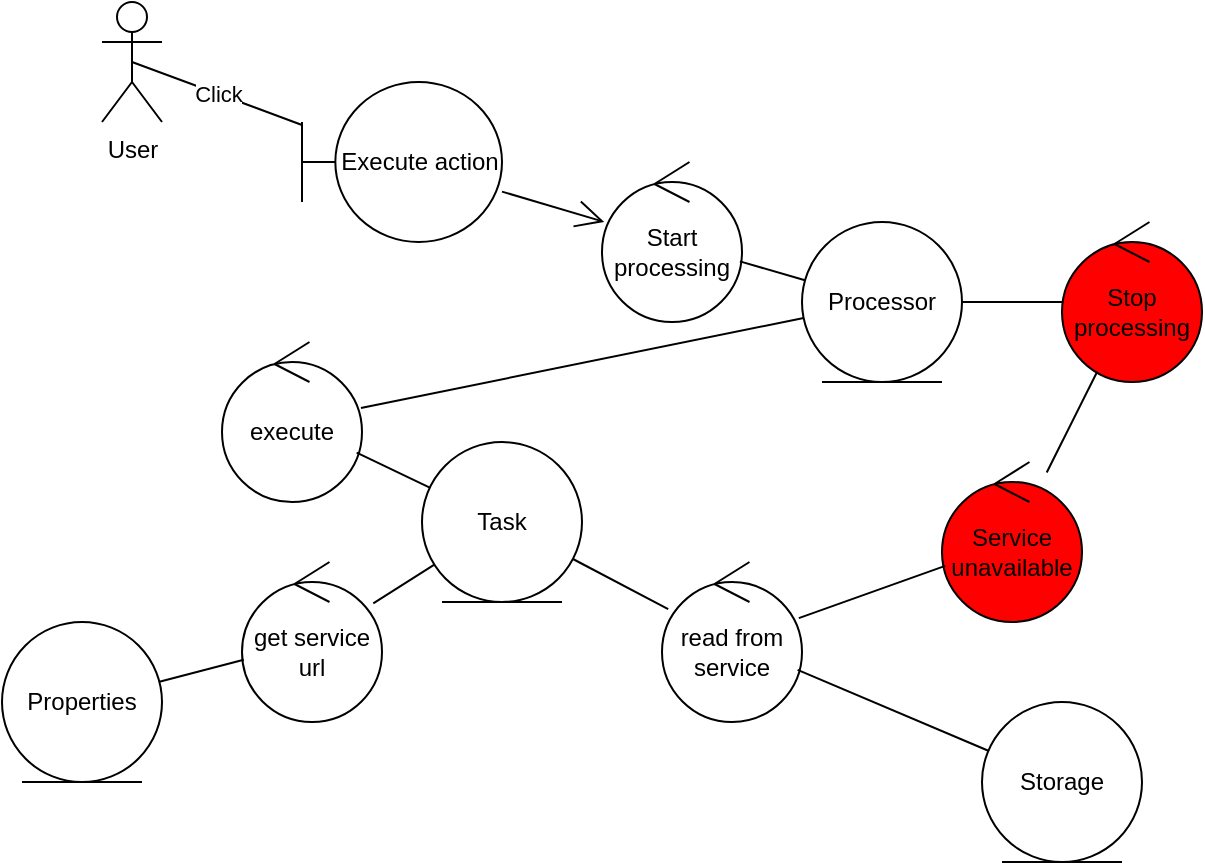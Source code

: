 <mxfile version="12.7.2" type="device"><diagram id="8jXLojxy2FijZEmcbR6y" name="Page-1"><mxGraphModel dx="656" dy="779" grid="1" gridSize="10" guides="1" tooltips="1" connect="1" arrows="1" fold="1" page="1" pageScale="1" pageWidth="1169" pageHeight="827" math="0" shadow="0"><root><mxCell id="0"/><mxCell id="1" parent="0"/><mxCell id="iPO4pMVoaCJspU5LkBcY-91" value="User" style="shape=umlActor;verticalLabelPosition=bottom;labelBackgroundColor=#ffffff;verticalAlign=top;html=1;" vertex="1" parent="1"><mxGeometry x="440" y="250" width="30" height="60" as="geometry"/></mxCell><mxCell id="iPO4pMVoaCJspU5LkBcY-92" value="Execute action" style="shape=umlBoundary;whiteSpace=wrap;html=1;labelBackgroundColor=none;fillColor=#FFFFFF;" vertex="1" parent="1"><mxGeometry x="540" y="290" width="100" height="80" as="geometry"/></mxCell><mxCell id="iPO4pMVoaCJspU5LkBcY-93" value="Click" style="endArrow=none;html=1;exitX=0.5;exitY=0.5;exitDx=0;exitDy=0;exitPerimeter=0;" edge="1" parent="1" source="iPO4pMVoaCJspU5LkBcY-91" target="iPO4pMVoaCJspU5LkBcY-92"><mxGeometry relative="1" as="geometry"><mxPoint x="555" y="280" as="sourcePoint"/><mxPoint x="700" y="332.051" as="targetPoint"/></mxGeometry></mxCell><mxCell id="iPO4pMVoaCJspU5LkBcY-94" value="&lt;div&gt;Processor&lt;/div&gt;" style="ellipse;shape=umlEntity;whiteSpace=wrap;html=1;labelBackgroundColor=none;fillColor=#FFFFFF;" vertex="1" parent="1"><mxGeometry x="790" y="360" width="80" height="80" as="geometry"/></mxCell><mxCell id="iPO4pMVoaCJspU5LkBcY-95" value="" style="endArrow=open;html=1;startArrow=none;startFill=0;endFill=0;endSize=12;" edge="1" parent="1" source="iPO4pMVoaCJspU5LkBcY-92" target="iPO4pMVoaCJspU5LkBcY-96"><mxGeometry relative="1" as="geometry"><mxPoint x="555" y="280" as="sourcePoint"/><mxPoint x="662.503" y="425.252" as="targetPoint"/></mxGeometry></mxCell><mxCell id="iPO4pMVoaCJspU5LkBcY-96" value="Start processing" style="ellipse;shape=umlControl;whiteSpace=wrap;html=1;" vertex="1" parent="1"><mxGeometry x="690" y="330" width="70" height="80" as="geometry"/></mxCell><mxCell id="iPO4pMVoaCJspU5LkBcY-97" value="" style="endArrow=none;html=1;" edge="1" parent="1" source="iPO4pMVoaCJspU5LkBcY-94" target="iPO4pMVoaCJspU5LkBcY-96"><mxGeometry relative="1" as="geometry"><mxPoint x="715.654" y="51.8" as="sourcePoint"/><mxPoint x="675" y="82.5" as="targetPoint"/></mxGeometry></mxCell><mxCell id="iPO4pMVoaCJspU5LkBcY-98" value="Task" style="ellipse;shape=umlEntity;whiteSpace=wrap;html=1;labelBackgroundColor=none;fillColor=#FFFFFF;" vertex="1" parent="1"><mxGeometry x="600" y="470" width="80" height="80" as="geometry"/></mxCell><mxCell id="iPO4pMVoaCJspU5LkBcY-99" value="execute" style="ellipse;shape=umlControl;whiteSpace=wrap;html=1;" vertex="1" parent="1"><mxGeometry x="500" y="420" width="70" height="80" as="geometry"/></mxCell><mxCell id="iPO4pMVoaCJspU5LkBcY-100" value="" style="endArrow=none;html=1;" edge="1" parent="1" source="iPO4pMVoaCJspU5LkBcY-99" target="iPO4pMVoaCJspU5LkBcY-94"><mxGeometry width="50" height="50" relative="1" as="geometry"><mxPoint x="758.609" y="520.672" as="sourcePoint"/><mxPoint x="751.549" y="479.294" as="targetPoint"/></mxGeometry></mxCell><mxCell id="iPO4pMVoaCJspU5LkBcY-101" value="" style="endArrow=none;html=1;" edge="1" parent="1" source="iPO4pMVoaCJspU5LkBcY-99" target="iPO4pMVoaCJspU5LkBcY-98"><mxGeometry width="50" height="50" relative="1" as="geometry"><mxPoint x="806.886" y="548.785" as="sourcePoint"/><mxPoint x="846.879" y="492.641" as="targetPoint"/></mxGeometry></mxCell><mxCell id="iPO4pMVoaCJspU5LkBcY-102" value="read from service" style="ellipse;shape=umlControl;whiteSpace=wrap;html=1;" vertex="1" parent="1"><mxGeometry x="720" y="530" width="70" height="80" as="geometry"/></mxCell><mxCell id="iPO4pMVoaCJspU5LkBcY-103" value="" style="endArrow=none;html=1;" edge="1" parent="1" source="iPO4pMVoaCJspU5LkBcY-102" target="iPO4pMVoaCJspU5LkBcY-98"><mxGeometry relative="1" as="geometry"><mxPoint x="656.603" y="832.81" as="sourcePoint"/><mxPoint x="864.884" y="719.154" as="targetPoint"/></mxGeometry></mxCell><mxCell id="iPO4pMVoaCJspU5LkBcY-104" value="" style="endArrow=none;html=1;" edge="1" parent="1" source="iPO4pMVoaCJspU5LkBcY-105" target="iPO4pMVoaCJspU5LkBcY-102"><mxGeometry relative="1" as="geometry"><mxPoint x="845.444" y="543.071" as="sourcePoint"/><mxPoint x="930.265" y="726.155" as="targetPoint"/></mxGeometry></mxCell><mxCell id="iPO4pMVoaCJspU5LkBcY-105" value="&lt;div&gt;Storage&lt;/div&gt;" style="ellipse;shape=umlEntity;whiteSpace=wrap;html=1;labelBackgroundColor=none;fillColor=#FFFFFF;" vertex="1" parent="1"><mxGeometry x="880" y="600" width="80" height="80" as="geometry"/></mxCell><mxCell id="iPO4pMVoaCJspU5LkBcY-106" value="Properties" style="ellipse;shape=umlEntity;whiteSpace=wrap;html=1;labelBackgroundColor=none;fillColor=#FFFFFF;" vertex="1" parent="1"><mxGeometry x="390" y="560" width="80" height="80" as="geometry"/></mxCell><mxCell id="iPO4pMVoaCJspU5LkBcY-107" value="get service url" style="ellipse;shape=umlControl;whiteSpace=wrap;html=1;" vertex="1" parent="1"><mxGeometry x="510" y="530" width="70" height="80" as="geometry"/></mxCell><mxCell id="iPO4pMVoaCJspU5LkBcY-108" value="" style="endArrow=none;html=1;" edge="1" parent="1" source="iPO4pMVoaCJspU5LkBcY-106" target="iPO4pMVoaCJspU5LkBcY-107"><mxGeometry width="50" height="50" relative="1" as="geometry"><mxPoint x="577.364" y="485.23" as="sourcePoint"/><mxPoint x="613.886" y="502.803" as="targetPoint"/></mxGeometry></mxCell><mxCell id="iPO4pMVoaCJspU5LkBcY-109" value="" style="endArrow=none;html=1;" edge="1" parent="1" source="iPO4pMVoaCJspU5LkBcY-107" target="iPO4pMVoaCJspU5LkBcY-98"><mxGeometry width="50" height="50" relative="1" as="geometry"><mxPoint x="577.364" y="485.23" as="sourcePoint"/><mxPoint x="613.886" y="502.803" as="targetPoint"/></mxGeometry></mxCell><mxCell id="iPO4pMVoaCJspU5LkBcY-110" value="Service unavailable" style="ellipse;shape=umlControl;whiteSpace=wrap;html=1;fillColor=#FF0000;" vertex="1" parent="1"><mxGeometry x="860" y="480" width="70" height="80" as="geometry"/></mxCell><mxCell id="iPO4pMVoaCJspU5LkBcY-111" value="" style="endArrow=none;html=1;" edge="1" parent="1" source="iPO4pMVoaCJspU5LkBcY-110" target="iPO4pMVoaCJspU5LkBcY-102"><mxGeometry relative="1" as="geometry"><mxPoint x="880.081" y="607.46" as="sourcePoint"/><mxPoint x="809.936" y="602.409" as="targetPoint"/></mxGeometry></mxCell><mxCell id="iPO4pMVoaCJspU5LkBcY-112" value="Stop processing" style="ellipse;shape=umlControl;whiteSpace=wrap;html=1;fillColor=#FF0000;" vertex="1" parent="1"><mxGeometry x="920" y="360" width="70" height="80" as="geometry"/></mxCell><mxCell id="iPO4pMVoaCJspU5LkBcY-113" value="" style="endArrow=none;html=1;" edge="1" parent="1" source="iPO4pMVoaCJspU5LkBcY-112" target="iPO4pMVoaCJspU5LkBcY-110"><mxGeometry relative="1" as="geometry"><mxPoint x="838.66" y="536.34" as="sourcePoint"/><mxPoint x="870" y="500" as="targetPoint"/></mxGeometry></mxCell><mxCell id="iPO4pMVoaCJspU5LkBcY-114" value="" style="endArrow=none;html=1;" edge="1" parent="1" source="iPO4pMVoaCJspU5LkBcY-112" target="iPO4pMVoaCJspU5LkBcY-94"><mxGeometry relative="1" as="geometry"><mxPoint x="948.66" y="426.34" as="sourcePoint"/><mxPoint x="891.34" y="483.66" as="targetPoint"/></mxGeometry></mxCell></root></mxGraphModel></diagram></mxfile>